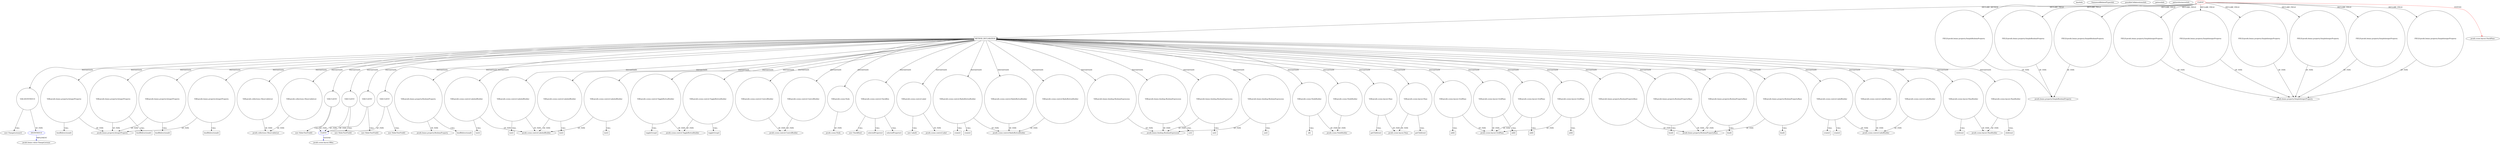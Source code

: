 digraph {
baseInfo[graphId=2598,category="pattern",isAnonymous=false,possibleRelation=true]
frameworkRelatedTypesInfo[0="javafx.scene.layout.StackPane"]
possibleCollaborationsInfo[0="2598~INSTANTIATION-CLIENT_METHOD_DECLARATION-~javafx.scene.layout.StackPane ~javafx.beans.value.ChangeListener ~false~true",1="2598~INSTANTIATION-CLIENT_METHOD_DECLARATION-INSTANTIATION-CLIENT_METHOD_DECLARATION-INSTANTIATION-CLIENT_METHOD_DECLARATION-INSTANTIATION-CLIENT_METHOD_DECLARATION-~javafx.scene.layout.StackPane ~javafx.scene.layout.HBox ~false~false"]
patternInfo[frequency=2.0,patternRootClient=0]
patternInstancesInfo[0="SaiPradeepDandem-javafx2-gradient-builder~/SaiPradeepDandem-javafx2-gradient-builder/javafx2-gradient-builder-master/src/main/java/com/javafx/gradientbuilder/application/RadialSettingsLayout.java~RadialSettingsLayout~1170",1="SaiPradeepDandem-javafx2-gradient-builder~/SaiPradeepDandem-javafx2-gradient-builder/javafx2-gradient-builder-master/src/main/java/com/javafx/gradientbuilder/application/LinearSettingsLayout.java~LinearSettingsLayout~1172"]
455[label="new SliderTextField()",vertexType="CONSTRUCTOR_CALL",isFrameworkType=false]
456[label="VAR:CLIENT",vertexType="VARIABLE_EXPRESION",isFrameworkType=false,shape=circle]
317[label="METHOD_DECLARATION",vertexType="CLIENT_METHOD_DECLARATION",isFrameworkType=false,shape=box]
0[label="CLIENT",vertexType="ROOT_CLIENT_CLASS_DECLARATION",isFrameworkType=false,color=red]
353[label="VAR:javafx.scene.NodeBuilder",vertexType="VARIABLE_EXPRESION",isFrameworkType=false,shape=circle]
338[label="VAR:javafx.scene.NodeBuilder",vertexType="VARIABLE_EXPRESION",isFrameworkType=false,shape=circle]
556[label="VAR:javafx.scene.layout.Pane",vertexType="VARIABLE_EXPRESION",isFrameworkType=false,shape=circle]
475[label="VAR:javafx.scene.layout.Pane",vertexType="VARIABLE_EXPRESION",isFrameworkType=false,shape=circle]
390[label="VAR:javafx.scene.layout.GridPane",vertexType="VARIABLE_EXPRESION",isFrameworkType=false,shape=circle]
584[label="VAR:javafx.scene.layout.GridPane",vertexType="VARIABLE_EXPRESION",isFrameworkType=false,shape=circle]
399[label="VAR:javafx.scene.layout.GridPane",vertexType="VARIABLE_EXPRESION",isFrameworkType=false,shape=circle]
393[label="VAR:javafx.scene.layout.GridPane",vertexType="VARIABLE_EXPRESION",isFrameworkType=false,shape=circle]
458[label="VAR:javafx.beans.property.BooleanPropertyBase",vertexType="VARIABLE_EXPRESION",isFrameworkType=false,shape=circle]
514[label="VAR:javafx.beans.property.BooleanPropertyBase",vertexType="VARIABLE_EXPRESION",isFrameworkType=false,shape=circle]
539[label="VAR:javafx.beans.property.BooleanPropertyBase",vertexType="VARIABLE_EXPRESION",isFrameworkType=false,shape=circle]
433[label="VAR:javafx.beans.property.BooleanPropertyBase",vertexType="VARIABLE_EXPRESION",isFrameworkType=false,shape=circle]
20[label="FIELD:javafx.beans.property.SimpleBooleanProperty",vertexType="FIELD_DECLARATION",isFrameworkType=false,shape=circle]
18[label="FIELD:javafx.beans.property.SimpleBooleanProperty",vertexType="FIELD_DECLARATION",isFrameworkType=false,shape=circle]
22[label="FIELD:javafx.beans.property.SimpleBooleanProperty",vertexType="FIELD_DECLARATION",isFrameworkType=false,shape=circle]
525[label="VAR:javafx.scene.control.LabelBuilder",vertexType="VARIABLE_EXPRESION",isFrameworkType=false,shape=circle]
426[label="VAR:javafx.scene.control.LabelBuilder",vertexType="VARIABLE_EXPRESION",isFrameworkType=false,shape=circle]
444[label="VAR:javafx.scene.control.LabelBuilder",vertexType="VARIABLE_EXPRESION",isFrameworkType=false,shape=circle]
585[label="add()",vertexType="INSIDE_CALL",isFrameworkType=false,shape=box]
391[label="add()",vertexType="INSIDE_CALL",isFrameworkType=false,shape=box]
400[label="add()",vertexType="INSIDE_CALL",isFrameworkType=false,shape=box]
394[label="add()",vertexType="INSIDE_CALL",isFrameworkType=false,shape=box]
573[label="VAR:javafx.scene.layout.PaneBuilder",vertexType="VARIABLE_EXPRESION",isFrameworkType=false,shape=circle]
574[label="children()",vertexType="INSIDE_CALL",isFrameworkType=false,shape=box]
562[label="VAR:javafx.scene.layout.PaneBuilder",vertexType="VARIABLE_EXPRESION",isFrameworkType=false,shape=circle]
563[label="children()",vertexType="INSIDE_CALL",isFrameworkType=false,shape=box]
387[label="VAR:ANONYMOUS",vertexType="VARIABLE_EXPRESION",isFrameworkType=false,shape=circle]
90[label="javafx.scene.NodeBuilder",vertexType="FRAMEWORK_CLASS_TYPE",isFrameworkType=false]
123[label="javafx.scene.layout.Pane",vertexType="FRAMEWORK_CLASS_TYPE",isFrameworkType=false]
354[label="id()",vertexType="INSIDE_CALL",isFrameworkType=false,shape=box]
466[label="VAR:javafx.beans.property.IntegerProperty",vertexType="VARIABLE_EXPRESION",isFrameworkType=false,shape=circle]
443[label="javafx.beans.property.IntegerProperty",vertexType="FRAMEWORK_CLASS_TYPE",isFrameworkType=false]
467[label="bindBidirectional()",vertexType="INSIDE_CALL",isFrameworkType=false,shape=box]
522[label="VAR:javafx.beans.property.IntegerProperty",vertexType="VARIABLE_EXPRESION",isFrameworkType=false,shape=circle]
523[label="bindBidirectional()",vertexType="INSIDE_CALL",isFrameworkType=false,shape=box]
547[label="VAR:javafx.beans.property.IntegerProperty",vertexType="VARIABLE_EXPRESION",isFrameworkType=false,shape=circle]
548[label="bindBidirectional()",vertexType="INSIDE_CALL",isFrameworkType=false,shape=box]
441[label="VAR:javafx.beans.property.IntegerProperty",vertexType="VARIABLE_EXPRESION",isFrameworkType=false,shape=circle]
442[label="bindBidirectional()",vertexType="INSIDE_CALL",isFrameworkType=false,shape=box]
472[label="VAR:javafx.collections.ObservableList",vertexType="VARIABLE_EXPRESION",isFrameworkType=false,shape=circle]
553[label="VAR:javafx.collections.ObservableList",vertexType="VARIABLE_EXPRESION",isFrameworkType=false,shape=circle]
40[label="FIELD:javafx.beans.property.SimpleIntegerProperty",vertexType="FIELD_DECLARATION",isFrameworkType=false,shape=circle]
38[label="FIELD:javafx.beans.property.SimpleIntegerProperty",vertexType="FIELD_DECLARATION",isFrameworkType=false,shape=circle]
10[label="FIELD:javafx.beans.property.SimpleIntegerProperty",vertexType="FIELD_DECLARATION",isFrameworkType=false,shape=circle]
14[label="FIELD:javafx.beans.property.SimpleIntegerProperty",vertexType="FIELD_DECLARATION",isFrameworkType=false,shape=circle]
12[label="FIELD:javafx.beans.property.SimpleIntegerProperty",vertexType="FIELD_DECLARATION",isFrameworkType=false,shape=circle]
8[label="FIELD:javafx.beans.property.SimpleIntegerProperty",vertexType="FIELD_DECLARATION",isFrameworkType=false,shape=circle]
147[label="javafx.beans.property.BooleanPropertyBase",vertexType="FRAMEWORK_CLASS_TYPE",isFrameworkType=false]
19[label="javafx.beans.property.SimpleBooleanProperty",vertexType="FRAMEWORK_CLASS_TYPE",isFrameworkType=false]
388[label="ANONYMOUS",vertexType="REFERENCE_ANONYMOUS_DECLARATION",isFrameworkType=false,color=blue]
87[label="javafx.scene.control.LabelBuilder",vertexType="FRAMEWORK_CLASS_TYPE",isFrameworkType=false]
430[label="VAR:CLIENT",vertexType="VARIABLE_EXPRESION",isFrameworkType=false,shape=circle]
512[label="VAR:CLIENT",vertexType="VARIABLE_EXPRESION",isFrameworkType=false,shape=circle]
537[label="VAR:CLIENT",vertexType="VARIABLE_EXPRESION",isFrameworkType=false,shape=circle]
120[label="javafx.collections.ObservableList",vertexType="FRAMEWORK_INTERFACE_TYPE",isFrameworkType=false]
9[label="javafx.beans.property.SimpleIntegerProperty",vertexType="FRAMEWORK_CLASS_TYPE",isFrameworkType=false]
536[label="new SliderTextField()",vertexType="CONSTRUCTOR_CALL",isFrameworkType=false]
429[label="new SliderTextField()",vertexType="CONSTRUCTOR_CALL",isFrameworkType=false]
511[label="new SliderTextField()",vertexType="CONSTRUCTOR_CALL",isFrameworkType=false]
535[label="create()",vertexType="INSIDE_CALL",isFrameworkType=false,shape=box]
321[label="VAR:javafx.beans.property.BooleanProperty",vertexType="VARIABLE_EXPRESION",isFrameworkType=false,shape=circle]
322[label="bindBidirectional()",vertexType="INSIDE_CALL",isFrameworkType=false,shape=box]
175[label="javafx.beans.property.BooleanProperty",vertexType="FRAMEWORK_CLASS_TYPE",isFrameworkType=false]
510[label="create()",vertexType="INSIDE_CALL",isFrameworkType=false,shape=box]
557[label="getChildren()",vertexType="INSIDE_CALL",isFrameworkType=false,shape=box]
476[label="getChildren()",vertexType="INSIDE_CALL",isFrameworkType=false,shape=box]
450[label="VAR:javafx.scene.control.LabeledBuilder",vertexType="VARIABLE_EXPRESION",isFrameworkType=false,shape=circle]
93[label="javafx.scene.control.LabeledBuilder",vertexType="FRAMEWORK_CLASS_TYPE",isFrameworkType=false]
451[label="text()",vertexType="INSIDE_CALL",isFrameworkType=false,shape=box]
506[label="VAR:javafx.scene.control.LabeledBuilder",vertexType="VARIABLE_EXPRESION",isFrameworkType=false,shape=circle]
507[label="text()",vertexType="INSIDE_CALL",isFrameworkType=false,shape=box]
350[label="VAR:javafx.scene.control.LabeledBuilder",vertexType="VARIABLE_EXPRESION",isFrameworkType=false,shape=circle]
351[label="text()",vertexType="INSIDE_CALL",isFrameworkType=false,shape=box]
347[label="VAR:javafx.scene.control.ToggleButtonBuilder",vertexType="VARIABLE_EXPRESION",isFrameworkType=false,shape=circle]
334[label="javafx.scene.control.ToggleButtonBuilder",vertexType="FRAMEWORK_CLASS_TYPE",isFrameworkType=false]
348[label="toggleGroup()",vertexType="INSIDE_CALL",isFrameworkType=false,shape=box]
332[label="VAR:javafx.scene.control.ToggleButtonBuilder",vertexType="VARIABLE_EXPRESION",isFrameworkType=false,shape=circle]
333[label="toggleGroup()",vertexType="INSIDE_CALL",isFrameworkType=false,shape=box]
335[label="VAR:javafx.scene.control.LabeledBuilder",vertexType="VARIABLE_EXPRESION",isFrameworkType=false,shape=circle]
336[label="text()",vertexType="INSIDE_CALL",isFrameworkType=false,shape=box]
528[label="VAR:javafx.scene.control.ControlBuilder",vertexType="VARIABLE_EXPRESION",isFrameworkType=false,shape=circle]
105[label="javafx.scene.control.ControlBuilder",vertexType="FRAMEWORK_CLASS_TYPE",isFrameworkType=false]
420[label="VAR:javafx.scene.control.ControlBuilder",vertexType="VARIABLE_EXPRESION",isFrameworkType=false,shape=circle]
386[label="new ChangeListener()",vertexType="CONSTRUCTOR_CALL",isFrameworkType=false]
151[label="javafx.beans.value.ChangeListener",vertexType="FRAMEWORK_INTERFACE_TYPE",isFrameworkType=false]
1[label="javafx.scene.layout.StackPane",vertexType="FRAMEWORK_CLASS_TYPE",isFrameworkType=false]
205[label="javafx.scene.layout.GridPane",vertexType="FRAMEWORK_CLASS_TYPE",isFrameworkType=false]
431[label="CLIENT",vertexType="REFERENCE_CLIENT_CLASS_DECLARATION",isFrameworkType=false,color=blue]
432[label="javafx.scene.layout.HBox",vertexType="FRAMEWORK_CLASS_TYPE",isFrameworkType=false]
361[label="VAR:javafx.scene.Node",vertexType="VARIABLE_EXPRESION",isFrameworkType=false,shape=circle]
156[label="javafx.scene.Node",vertexType="FRAMEWORK_CLASS_TYPE",isFrameworkType=false]
238[label="javafx.scene.layout.PaneBuilder",vertexType="FRAMEWORK_CLASS_TYPE",isFrameworkType=false]
515[label="bind()",vertexType="INSIDE_CALL",isFrameworkType=false,shape=box]
459[label="bind()",vertexType="INSIDE_CALL",isFrameworkType=false,shape=box]
434[label="bind()",vertexType="INSIDE_CALL",isFrameworkType=false,shape=box]
319[label="VAR:javafx.scene.control.CheckBox",vertexType="VARIABLE_EXPRESION",isFrameworkType=false,shape=circle]
368[label="selectedProperty()",vertexType="INSIDE_CALL",isFrameworkType=false,shape=box]
521[label="selectedProperty()",vertexType="INSIDE_CALL",isFrameworkType=false,shape=box]
318[label="new CheckBox()",vertexType="CONSTRUCTOR_CALL",isFrameworkType=false]
397[label="VAR:javafx.scene.control.Label",vertexType="VARIABLE_EXPRESION",isFrameworkType=false,shape=circle]
211[label="javafx.scene.control.Label",vertexType="FRAMEWORK_CLASS_TYPE",isFrameworkType=false]
396[label="new Label()",vertexType="CONSTRUCTOR_CALL",isFrameworkType=false]
341[label="VAR:javafx.scene.control.RadioButtonBuilder",vertexType="VARIABLE_EXPRESION",isFrameworkType=false,shape=circle]
342[label="create()",vertexType="INSIDE_CALL",isFrameworkType=false,shape=box]
357[label="create()",vertexType="INSIDE_CALL",isFrameworkType=false,shape=box]
331[label="javafx.scene.control.RadioButtonBuilder",vertexType="FRAMEWORK_CLASS_TYPE",isFrameworkType=false]
344[label="VAR:javafx.scene.control.RadioButtonBuilder",vertexType="VARIABLE_EXPRESION",isFrameworkType=false,shape=circle]
329[label="VAR:javafx.scene.control.RadioButtonBuilder",vertexType="VARIABLE_EXPRESION",isFrameworkType=false,shape=circle]
375[label="VAR:javafx.beans.binding.BooleanExpression",vertexType="VARIABLE_EXPRESION",isFrameworkType=false,shape=circle]
188[label="javafx.beans.binding.BooleanExpression",vertexType="FRAMEWORK_CLASS_TYPE",isFrameworkType=false]
376[label="not()",vertexType="INSIDE_CALL",isFrameworkType=false,shape=box]
436[label="VAR:javafx.beans.binding.BooleanExpression",vertexType="VARIABLE_EXPRESION",isFrameworkType=false,shape=circle]
437[label="not()",vertexType="INSIDE_CALL",isFrameworkType=false,shape=box]
461[label="VAR:javafx.beans.binding.BooleanExpression",vertexType="VARIABLE_EXPRESION",isFrameworkType=false,shape=circle]
462[label="not()",vertexType="INSIDE_CALL",isFrameworkType=false,shape=box]
364[label="VAR:javafx.beans.binding.BooleanExpression",vertexType="VARIABLE_EXPRESION",isFrameworkType=false,shape=circle]
0->14[label="DECLARE_FIELD"]
547->443[label="OF_TYPE"]
317->522[label="INSTANTIATE"]
556->557[label="CALL"]
317->466[label="INSTANTIATE"]
321->175[label="OF_TYPE"]
393->394[label="CALL"]
317->347[label="INSTANTIATE"]
317->335[label="INSTANTIATE"]
390->205[label="OF_TYPE"]
317->537[label="INSTANTIATE"]
387->386[label="CALL"]
399->205[label="OF_TYPE"]
317->329[label="INSTANTIATE"]
317->364[label="INSTANTIATE"]
512->431[label="OF_TYPE"]
317->458[label="INSTANTIATE"]
10->9[label="OF_TYPE"]
426->535[label="CALL"]
472->120[label="OF_TYPE"]
0->317[label="DECLARE_METHOD"]
444->87[label="OF_TYPE"]
335->336[label="CALL"]
456->431[label="OF_TYPE"]
0->10[label="DECLARE_FIELD"]
475->123[label="OF_TYPE"]
317->350[label="INSTANTIATE"]
584->585[label="CALL"]
341->357[label="CALL"]
397->211[label="OF_TYPE"]
528->105[label="OF_TYPE"]
317->420[label="INSTANTIATE"]
40->9[label="OF_TYPE"]
317->430[label="INSTANTIATE"]
458->147[label="OF_TYPE"]
317->553[label="INSTANTIATE"]
335->93[label="OF_TYPE"]
317->461[label="INSTANTIATE"]
584->205[label="OF_TYPE"]
553->120[label="OF_TYPE"]
317->399[label="INSTANTIATE"]
317->361[label="INSTANTIATE"]
317->456[label="INSTANTIATE"]
347->334[label="OF_TYPE"]
350->93[label="OF_TYPE"]
338->90[label="OF_TYPE"]
441->442[label="CALL"]
344->331[label="OF_TYPE"]
329->331[label="OF_TYPE"]
430->431[label="OF_TYPE"]
317->387[label="INSTANTIATE"]
317->556[label="INSTANTIATE"]
8->9[label="OF_TYPE"]
562->238[label="OF_TYPE"]
387->388[label="OF_TYPE"]
317->319[label="INSTANTIATE"]
350->351[label="CALL"]
317->547[label="INSTANTIATE"]
506->507[label="CALL"]
466->443[label="OF_TYPE"]
461->188[label="OF_TYPE"]
456->455[label="CALL"]
0->38[label="DECLARE_FIELD"]
433->147[label="OF_TYPE"]
556->123[label="OF_TYPE"]
426->87[label="OF_TYPE"]
547->548[label="CALL"]
393->205[label="OF_TYPE"]
317->344[label="INSTANTIATE"]
353->90[label="OF_TYPE"]
512->511[label="CALL"]
317->433[label="INSTANTIATE"]
537->431[label="OF_TYPE"]
450->451[label="CALL"]
436->188[label="OF_TYPE"]
317->397[label="INSTANTIATE"]
317->450[label="INSTANTIATE"]
514->147[label="OF_TYPE"]
0->22[label="DECLARE_FIELD"]
0->1[label="EXTEND",color=red]
22->19[label="OF_TYPE"]
441->443[label="OF_TYPE"]
390->391[label="CALL"]
537->536[label="CALL"]
522->523[label="CALL"]
461->462[label="CALL"]
341->331[label="OF_TYPE"]
375->188[label="OF_TYPE"]
317->506[label="INSTANTIATE"]
347->348[label="CALL"]
397->396[label="CALL"]
317->441[label="INSTANTIATE"]
317->426[label="INSTANTIATE"]
317->393[label="INSTANTIATE"]
38->9[label="OF_TYPE"]
0->20[label="DECLARE_FIELD"]
573->238[label="OF_TYPE"]
364->188[label="OF_TYPE"]
317->475[label="INSTANTIATE"]
475->476[label="CALL"]
573->574[label="CALL"]
375->376[label="CALL"]
317->472[label="INSTANTIATE"]
341->342[label="CALL"]
353->354[label="CALL"]
420->105[label="OF_TYPE"]
0->40[label="DECLARE_FIELD"]
514->515[label="CALL"]
317->514[label="INSTANTIATE"]
317->436[label="INSTANTIATE"]
332->334[label="OF_TYPE"]
388->151[label="IMPLEMENT",color=blue]
321->322[label="CALL"]
317->390[label="INSTANTIATE"]
0->18[label="DECLARE_FIELD"]
332->333[label="CALL"]
539->147[label="OF_TYPE"]
450->93[label="OF_TYPE"]
0->8[label="DECLARE_FIELD"]
522->443[label="OF_TYPE"]
317->353[label="INSTANTIATE"]
12->9[label="OF_TYPE"]
319->318[label="CALL"]
0->12[label="DECLARE_FIELD"]
317->528[label="INSTANTIATE"]
426->510[label="CALL"]
525->87[label="OF_TYPE"]
317->512[label="INSTANTIATE"]
317->562[label="INSTANTIATE"]
18->19[label="OF_TYPE"]
317->338[label="INSTANTIATE"]
317->444[label="INSTANTIATE"]
14->9[label="OF_TYPE"]
20->19[label="OF_TYPE"]
562->563[label="CALL"]
317->525[label="INSTANTIATE"]
433->434[label="CALL"]
319->368[label="CALL"]
506->93[label="OF_TYPE"]
361->156[label="OF_TYPE"]
317->573[label="INSTANTIATE"]
436->437[label="CALL"]
317->321[label="INSTANTIATE"]
317->584[label="INSTANTIATE"]
317->375[label="INSTANTIATE"]
399->400[label="CALL"]
430->429[label="CALL"]
317->332[label="INSTANTIATE"]
466->467[label="CALL"]
319->521[label="CALL"]
431->432[label="EXTEND",color=blue]
317->539[label="INSTANTIATE"]
458->459[label="CALL"]
317->341[label="INSTANTIATE"]
}
